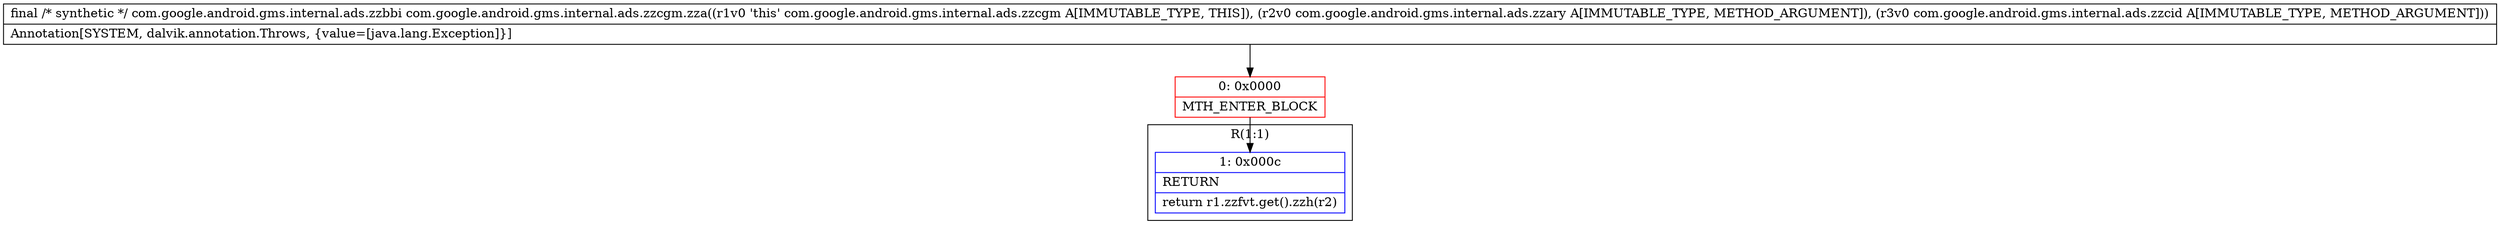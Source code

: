 digraph "CFG forcom.google.android.gms.internal.ads.zzcgm.zza(Lcom\/google\/android\/gms\/internal\/ads\/zzary;Lcom\/google\/android\/gms\/internal\/ads\/zzcid;)Lcom\/google\/android\/gms\/internal\/ads\/zzbbi;" {
subgraph cluster_Region_2138547533 {
label = "R(1:1)";
node [shape=record,color=blue];
Node_1 [shape=record,label="{1\:\ 0x000c|RETURN\l|return r1.zzfvt.get().zzh(r2)\l}"];
}
Node_0 [shape=record,color=red,label="{0\:\ 0x0000|MTH_ENTER_BLOCK\l}"];
MethodNode[shape=record,label="{final \/* synthetic *\/ com.google.android.gms.internal.ads.zzbbi com.google.android.gms.internal.ads.zzcgm.zza((r1v0 'this' com.google.android.gms.internal.ads.zzcgm A[IMMUTABLE_TYPE, THIS]), (r2v0 com.google.android.gms.internal.ads.zzary A[IMMUTABLE_TYPE, METHOD_ARGUMENT]), (r3v0 com.google.android.gms.internal.ads.zzcid A[IMMUTABLE_TYPE, METHOD_ARGUMENT]))  | Annotation[SYSTEM, dalvik.annotation.Throws, \{value=[java.lang.Exception]\}]\l}"];
MethodNode -> Node_0;
Node_0 -> Node_1;
}

